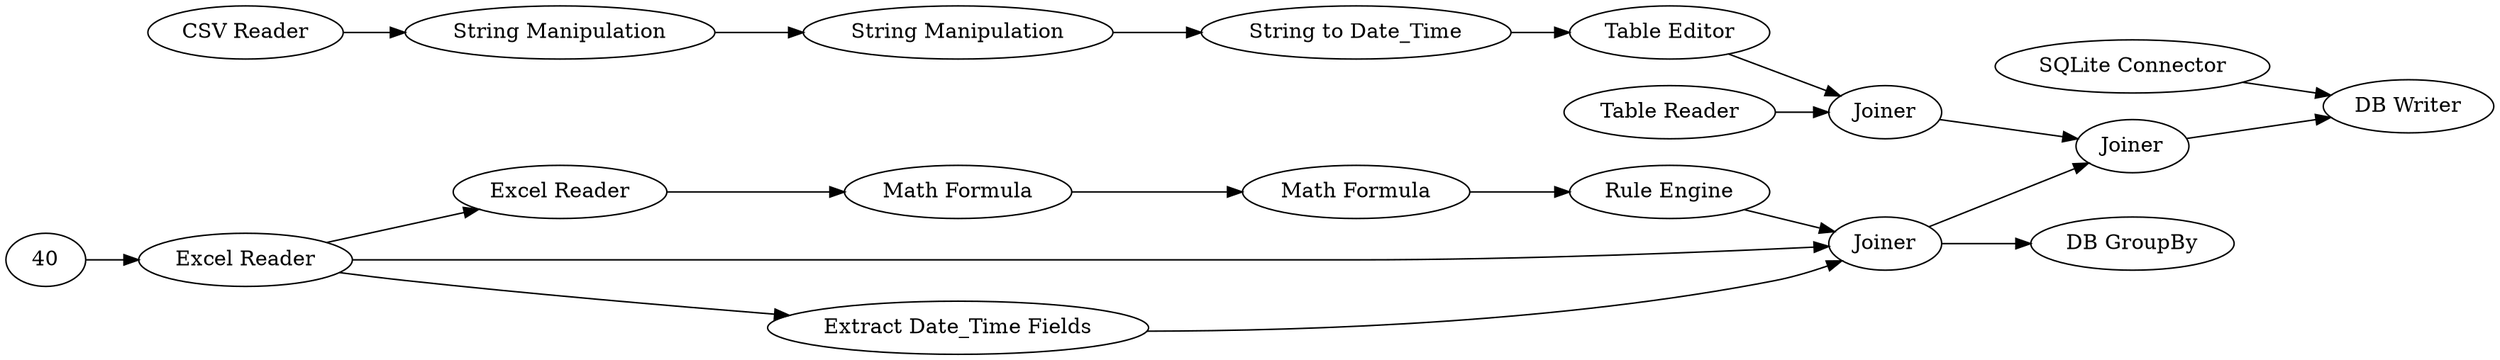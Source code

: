 digraph {
	31 [label="DB Table Selector"]
	32 [label="DB GroupBy"]
	35 [label="DB Row Filter"]
	39 [label="DB GroupBy"]
	6 [label="SQLite Connector"]
	19 [label="String Manipulation"]
	20 [label="String Manipulation"]
	21 [label="Math Formula"]
	22 [label="Rule Engine"]
	23 [label="Math Formula"]
	24 [label="String to Date_Time"]
	26 [label="Table Editor"]
	30 [label="DB Writer"]
	31 [label="Excel Reader"]
	32 [label="Excel Reader"]
	33 [label="Table Reader"]
	34 [label="CSV Reader"]
	35 [label=Joiner]
	36 [label=Joiner]
	37 [label=Joiner]
	38 [label="Extract Date_Time Fields"]
	6 -> 30
	19 -> 20
	20 -> 24
	21 -> 22
	22 -> 35
	23 -> 21
	24 -> 26
	26 -> 37
	31 -> 38
	32 -> 23
	33 -> 37
	34 -> 19
	35 -> 36
	36 -> 30
	37 -> 36
	38 -> 35
	31 -> 35
	31 -> 32
	35 -> 39
	40 -> 31
	rankdir=LR
}
